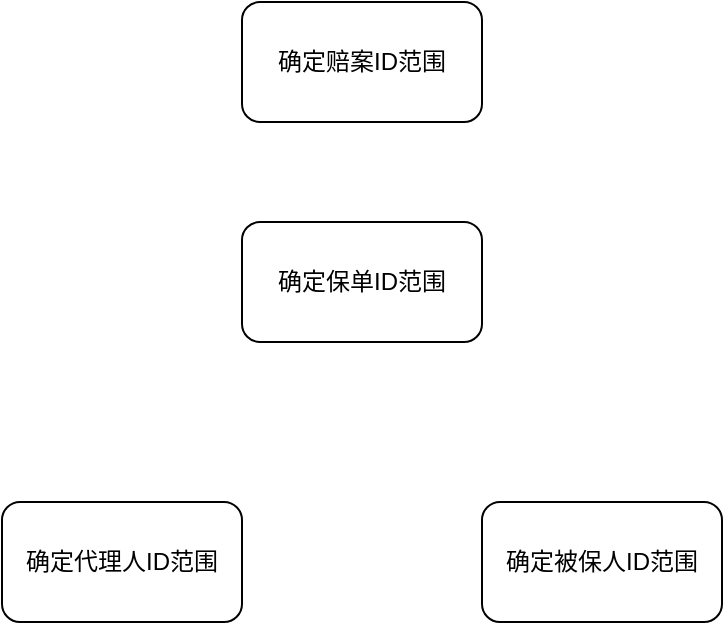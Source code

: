 <mxfile version="22.1.4" type="github">
  <diagram name="Page-1" id="rm4v-YoGuUnyeOTgBEOt">
    <mxGraphModel dx="2074" dy="1150" grid="1" gridSize="10" guides="1" tooltips="1" connect="1" arrows="1" fold="1" page="1" pageScale="1" pageWidth="850" pageHeight="1100" math="0" shadow="0">
      <root>
        <mxCell id="0" />
        <mxCell id="1" parent="0" />
        <mxCell id="TaLjiCh3qOxt_VTophUh-44" value="确定赔案ID范围" style="rounded=1;whiteSpace=wrap;html=1;" vertex="1" parent="1">
          <mxGeometry x="310" y="395" width="120" height="60" as="geometry" />
        </mxCell>
        <mxCell id="TaLjiCh3qOxt_VTophUh-49" value="确定保单ID范围" style="rounded=1;whiteSpace=wrap;html=1;" vertex="1" parent="1">
          <mxGeometry x="310" y="505" width="120" height="60" as="geometry" />
        </mxCell>
        <mxCell id="TaLjiCh3qOxt_VTophUh-50" value="确定代理人ID范围" style="rounded=1;whiteSpace=wrap;html=1;" vertex="1" parent="1">
          <mxGeometry x="190" y="645" width="120" height="60" as="geometry" />
        </mxCell>
        <mxCell id="TaLjiCh3qOxt_VTophUh-51" value="确定被保人ID范围" style="rounded=1;whiteSpace=wrap;html=1;" vertex="1" parent="1">
          <mxGeometry x="430" y="645" width="120" height="60" as="geometry" />
        </mxCell>
      </root>
    </mxGraphModel>
  </diagram>
</mxfile>
